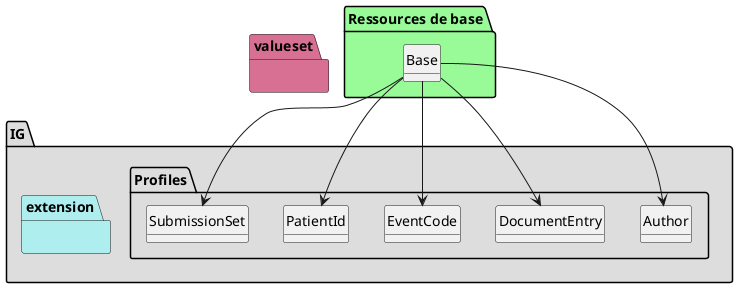 @startuml
set namespaceSeparator ?
hide circle
hide class fields

package IG #DDDDDD{

     package Profiles #DDDDDD{

        class Author{

             Author => [None..None]
             Author.institution => [0..1]
             Author.institution.XON1 => [1..1]
             Author.institution.XON6 => [1..1]
             Author.institution.XON7 => [1..1]
             Author.institution.XON10 => [1..1]
             Author.person => [1..1]
             Author.person.XCN1 => [1..1]
             Author.person.XCN2 => [1..1]
             Author.person.XCN3 => [1..1]
             Author.person.XCN9 => [1..1]
             Author.person.XCN10 => [1..1]
             Author.person.XCN13 => [1..1]
             Author.role => [1..1]
             Author.specialty => [0..1]
        } 

        class DocumentEntry{

             DocumentEntry => [None..None]
             DocumentEntry.entryUUID => [1..1]
             DocumentEntry.logicalId => [1..1]
             DocumentEntry.mimeType => [1..1]
             DocumentEntry.availabilityStatus => [1..1]
             DocumentEntry.hash => [1..1]
             DocumentEntry.size => [1..1]
             DocumentEntry.languageCode => [1..1]
             DocumentEntry.author => [1..*]
             DocumentEntry.legalAuthenticator => [1..1]
             DocumentEntry.legalAuthenticator.XCN1 => [1..1]
             DocumentEntry.legalAuthenticator.XCN2 => [1..1]
             DocumentEntry.legalAuthenticator.XCN3 => [1..1]
             DocumentEntry.legalAuthenticator.XCN9 => [1..1]
             DocumentEntry.legalAuthenticator.XCN10 => [1..1]
             DocumentEntry.legalAuthenticator.XCN13 => [1..1]
             DocumentEntry.repositoryUniqueId => [1..1]
             DocumentEntry.serviceStartTime => [1..1]
             DocumentEntry.serviceEndTime => [0..1]
             DocumentEntry.sourcePatientID => [1..1]
             DocumentEntry.sourcePatientID.CX1 => [1..1]
             DocumentEntry.sourcePatientID.CX4 => [1..1]
             DocumentEntry.sourcePatientID.CX5 => [1..1]
             DocumentEntry.sourcePatientInfo => [1..1]
             DocumentEntry.sourcePatientInfo.PID3 => [0..1]
             DocumentEntry.sourcePatientInfo.PID5 => [1..*]
             DocumentEntry.sourcePatientInfo.PID7 => [0..1]
             DocumentEntry.sourcePatientInfo.PID8 => [0..1]
             DocumentEntry.sourcePatientInfo.PID11 => [0..1]
             DocumentEntry.sourcePatientInfo.PID13 => [0..1]
             DocumentEntry.sourcePatientInfo.PID14 => [0..1]
             DocumentEntry.sourcePatientInfo.PID15 => [0..1]
             DocumentEntry.sourcePatientInfo.PID16 => [0..1]
             DocumentEntry.sourcePatientInfo.PID18 => [0..1]
             DocumentEntry.sourcePatientInfo.PID21 => [0..1]
             DocumentEntry.URI => [1..1]
             DocumentEntry.title => [1..1]
             DocumentEntry.comments => [0..1]
             DocumentEntry.patientID => [1..1]
             DocumentEntry.uniqueId => [1..1]
             DocumentEntry.class => [1..1]
             DocumentEntry.confidentiality => [1..4]
             DocumentEntry.eventCodeList => [0..*]
             DocumentEntry.format => [1..1]
             DocumentEntry.healthcareFacilityTypeCode => [1..1]
             DocumentEntry.practiceSetting => [1..1]
             DocumentEntry.type => [1..1]
             DocumentEntry.documentAvailability => [0..1]
             DocumentEntry.homeCommunityId => [0..1]
             DocumentEntry.creationTime => [1..1]
             DocumentEntry.referenceIdList => [0..*]
             DocumentEntry.referenceIdList.CX1 => [1..1]
             DocumentEntry.referenceIdList.CX4 => [1..1]
             DocumentEntry.referenceIdList.CX5 => [1..1]
             DocumentEntry.version => [0..1]
        } 

        class EventCode{

             EventCode => [None..None]
             EventCode.eventCode => [1..1]
        } 

        class PatientId{

             PatientId => [None..None]
             PatientId.CX1 => [1..1]
             PatientId.CX4 => [1..1]
             PatientId.CX5 => [1..1]
        } 

        class SubmissionSet{

             SubmissionSet => [None..None]
             SubmissionSet.entryUUID => [1..1]
             SubmissionSet.availabilityStatus => [1..1]
             SubmissionSet.submissionTime => [1..1]
             SubmissionSet.title => [0..1]
             SubmissionSet.comments => [0..1]
             SubmissionSet.patientID => [1..1]
             SubmissionSet.sourceID => [1..1]
             SubmissionSet.uniqueID => [1..1]
             SubmissionSet.contentTypeCode => [1..1]
             SubmissionSet.author => [1..1]
             SubmissionSet.homeCommunityID => [0..1]
             SubmissionSet.intendedRecipient => [0..*]
         }

     }
     package extension #paleturquoise {


         }
     }
     package valueset #PaleVioletRed{
       }

package "Ressources de base" #palegreen {

 class "Base" as  class095a1b43effec73955e31e790438de49 

    class095a1b43effec73955e31e790438de49 --> Author

 class "Base" as  class095a1b43effec73955e31e790438de49 

    class095a1b43effec73955e31e790438de49 --> DocumentEntry

 class "Base" as  class095a1b43effec73955e31e790438de49 

    class095a1b43effec73955e31e790438de49 --> EventCode

 class "Base" as  class095a1b43effec73955e31e790438de49 

    class095a1b43effec73955e31e790438de49 --> PatientId

 class "Base" as  class095a1b43effec73955e31e790438de49 

    class095a1b43effec73955e31e790438de49 --> SubmissionSet
}
@enduml